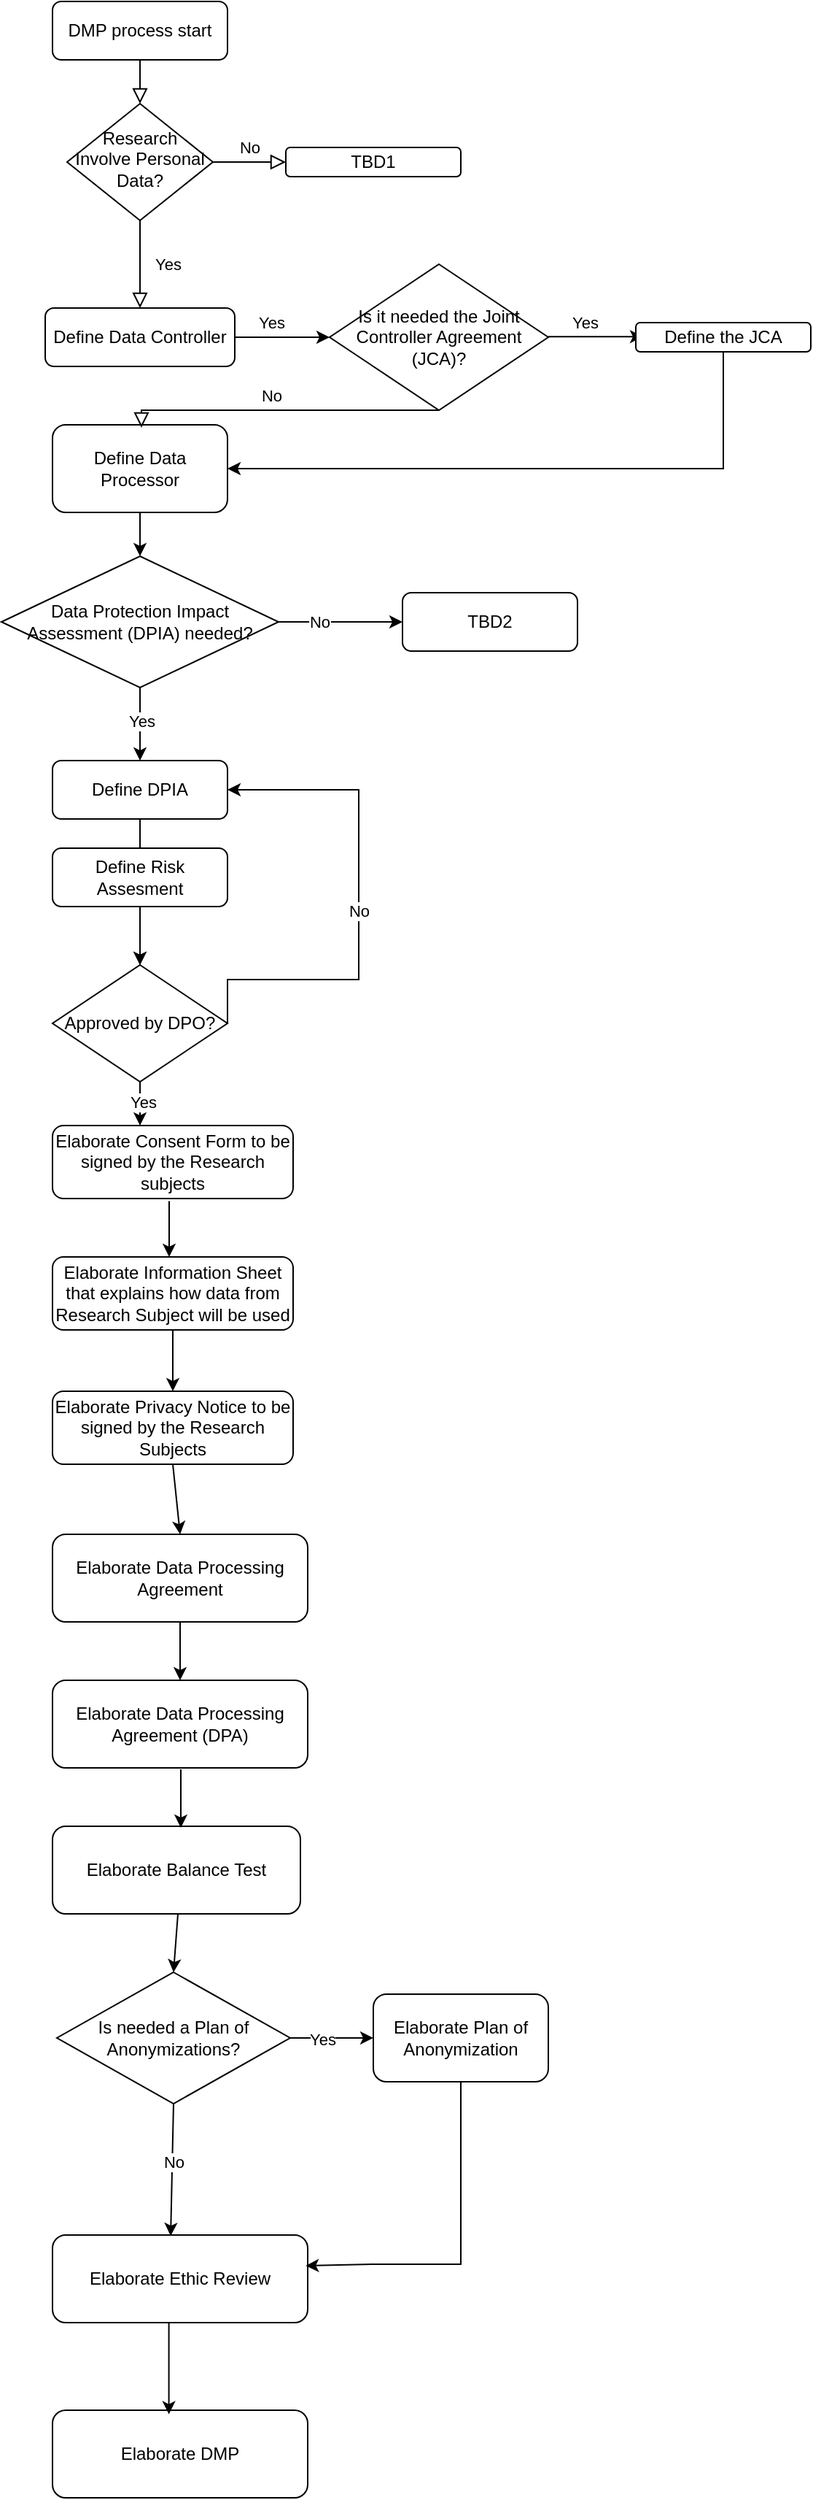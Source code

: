 <mxfile version="22.1.18" type="device" pages="2">
  <diagram id="C5RBs43oDa-KdzZeNtuy" name="Page-1">
    <mxGraphModel dx="1909" dy="1027" grid="1" gridSize="10" guides="1" tooltips="1" connect="1" arrows="1" fold="1" page="1" pageScale="1" pageWidth="3300" pageHeight="4681" math="0" shadow="0">
      <root>
        <mxCell id="WIyWlLk6GJQsqaUBKTNV-0" />
        <mxCell id="WIyWlLk6GJQsqaUBKTNV-1" parent="WIyWlLk6GJQsqaUBKTNV-0" />
        <mxCell id="WIyWlLk6GJQsqaUBKTNV-3" value="DMP process start" style="rounded=1;whiteSpace=wrap;html=1;fontSize=12;glass=0;strokeWidth=1;shadow=0;" parent="WIyWlLk6GJQsqaUBKTNV-1" vertex="1">
          <mxGeometry x="160" y="30" width="120" height="40" as="geometry" />
        </mxCell>
        <mxCell id="WIyWlLk6GJQsqaUBKTNV-4" value="Yes" style="rounded=0;html=1;jettySize=auto;orthogonalLoop=1;fontSize=11;endArrow=block;endFill=0;endSize=8;strokeWidth=1;shadow=0;labelBackgroundColor=none;edgeStyle=orthogonalEdgeStyle;" parent="WIyWlLk6GJQsqaUBKTNV-1" source="WIyWlLk6GJQsqaUBKTNV-6" target="aIEr-5rJ9KMMIOKjVZ7d-1" edge="1">
          <mxGeometry x="0.013" y="19" relative="1" as="geometry">
            <mxPoint y="-1" as="offset" />
            <mxPoint x="220" y="220" as="targetPoint" />
          </mxGeometry>
        </mxCell>
        <mxCell id="WIyWlLk6GJQsqaUBKTNV-5" value="No" style="edgeStyle=orthogonalEdgeStyle;rounded=0;html=1;jettySize=auto;orthogonalLoop=1;fontSize=11;endArrow=block;endFill=0;endSize=8;strokeWidth=1;shadow=0;labelBackgroundColor=none;" parent="WIyWlLk6GJQsqaUBKTNV-1" source="WIyWlLk6GJQsqaUBKTNV-6" target="WIyWlLk6GJQsqaUBKTNV-7" edge="1">
          <mxGeometry y="10" relative="1" as="geometry">
            <mxPoint as="offset" />
          </mxGeometry>
        </mxCell>
        <mxCell id="WIyWlLk6GJQsqaUBKTNV-6" value="Research Involve Personal Data?" style="rhombus;whiteSpace=wrap;html=1;shadow=0;fontFamily=Helvetica;fontSize=12;align=center;strokeWidth=1;spacing=6;spacingTop=-4;" parent="WIyWlLk6GJQsqaUBKTNV-1" vertex="1">
          <mxGeometry x="170" y="100" width="100" height="80" as="geometry" />
        </mxCell>
        <mxCell id="WIyWlLk6GJQsqaUBKTNV-7" value="TBD1" style="rounded=1;whiteSpace=wrap;html=1;fontSize=12;glass=0;strokeWidth=1;shadow=0;" parent="WIyWlLk6GJQsqaUBKTNV-1" vertex="1">
          <mxGeometry x="320" y="130" width="120" height="20" as="geometry" />
        </mxCell>
        <mxCell id="WIyWlLk6GJQsqaUBKTNV-11" value="Define DPIA" style="rounded=1;whiteSpace=wrap;html=1;fontSize=12;glass=0;strokeWidth=1;shadow=0;" parent="WIyWlLk6GJQsqaUBKTNV-1" vertex="1">
          <mxGeometry x="160" y="550" width="120" height="40" as="geometry" />
        </mxCell>
        <mxCell id="aIEr-5rJ9KMMIOKjVZ7d-2" value="" style="rounded=0;html=1;jettySize=auto;orthogonalLoop=1;fontSize=11;endArrow=block;endFill=0;endSize=8;strokeWidth=1;shadow=0;labelBackgroundColor=none;edgeStyle=orthogonalEdgeStyle;" parent="WIyWlLk6GJQsqaUBKTNV-1" source="WIyWlLk6GJQsqaUBKTNV-3" target="WIyWlLk6GJQsqaUBKTNV-6" edge="1">
          <mxGeometry relative="1" as="geometry">
            <mxPoint x="220" y="70" as="sourcePoint" />
            <mxPoint x="220" y="100" as="targetPoint" />
          </mxGeometry>
        </mxCell>
        <mxCell id="aIEr-5rJ9KMMIOKjVZ7d-1" value="Define Data Controller" style="rounded=1;whiteSpace=wrap;html=1;fontSize=12;glass=0;strokeWidth=1;shadow=0;" parent="WIyWlLk6GJQsqaUBKTNV-1" vertex="1">
          <mxGeometry x="155" y="240" width="130" height="40" as="geometry" />
        </mxCell>
        <mxCell id="aIEr-5rJ9KMMIOKjVZ7d-3" value="Define Data Processor" style="rounded=1;whiteSpace=wrap;html=1;fontSize=12;glass=0;strokeWidth=1;shadow=0;" parent="WIyWlLk6GJQsqaUBKTNV-1" vertex="1">
          <mxGeometry x="160" y="320" width="120" height="60" as="geometry" />
        </mxCell>
        <mxCell id="aIEr-5rJ9KMMIOKjVZ7d-4" value="No" style="rounded=0;html=1;jettySize=auto;orthogonalLoop=1;fontSize=11;endArrow=block;endFill=0;endSize=8;strokeWidth=1;shadow=0;labelBackgroundColor=none;edgeStyle=orthogonalEdgeStyle;exitX=0.5;exitY=1;exitDx=0;exitDy=0;" parent="WIyWlLk6GJQsqaUBKTNV-1" source="aIEr-5rJ9KMMIOKjVZ7d-6" edge="1">
          <mxGeometry x="0.065" y="-10" relative="1" as="geometry">
            <mxPoint as="offset" />
            <mxPoint x="225" y="300" as="sourcePoint" />
            <mxPoint x="221" y="322" as="targetPoint" />
            <Array as="points">
              <mxPoint x="221" y="310" />
            </Array>
          </mxGeometry>
        </mxCell>
        <mxCell id="aIEr-5rJ9KMMIOKjVZ7d-6" value="Is it needed the Joint Controller Agreement (JCA)?" style="rhombus;whiteSpace=wrap;html=1;" parent="WIyWlLk6GJQsqaUBKTNV-1" vertex="1">
          <mxGeometry x="350" y="210" width="150" height="100" as="geometry" />
        </mxCell>
        <mxCell id="aIEr-5rJ9KMMIOKjVZ7d-7" value="" style="endArrow=classic;html=1;rounded=0;exitX=1;exitY=0.5;exitDx=0;exitDy=0;" parent="WIyWlLk6GJQsqaUBKTNV-1" source="aIEr-5rJ9KMMIOKjVZ7d-1" target="aIEr-5rJ9KMMIOKjVZ7d-6" edge="1">
          <mxGeometry width="50" height="50" relative="1" as="geometry">
            <mxPoint x="370" y="270" as="sourcePoint" />
            <mxPoint x="420" y="220" as="targetPoint" />
          </mxGeometry>
        </mxCell>
        <mxCell id="aIEr-5rJ9KMMIOKjVZ7d-8" value="Yes" style="edgeLabel;html=1;align=center;verticalAlign=middle;resizable=0;points=[];" parent="aIEr-5rJ9KMMIOKjVZ7d-7" vertex="1" connectable="0">
          <mxGeometry x="-0.243" relative="1" as="geometry">
            <mxPoint y="-10" as="offset" />
          </mxGeometry>
        </mxCell>
        <mxCell id="aIEr-5rJ9KMMIOKjVZ7d-9" value="" style="endArrow=classic;html=1;rounded=0;exitX=1;exitY=0.5;exitDx=0;exitDy=0;" parent="WIyWlLk6GJQsqaUBKTNV-1" edge="1">
          <mxGeometry width="50" height="50" relative="1" as="geometry">
            <mxPoint x="500" y="259.6" as="sourcePoint" />
            <mxPoint x="565" y="259.6" as="targetPoint" />
          </mxGeometry>
        </mxCell>
        <mxCell id="aIEr-5rJ9KMMIOKjVZ7d-10" value="Yes" style="edgeLabel;html=1;align=center;verticalAlign=middle;resizable=0;points=[];" parent="aIEr-5rJ9KMMIOKjVZ7d-9" vertex="1" connectable="0">
          <mxGeometry x="-0.243" relative="1" as="geometry">
            <mxPoint y="-10" as="offset" />
          </mxGeometry>
        </mxCell>
        <mxCell id="aIEr-5rJ9KMMIOKjVZ7d-11" value="Define the JCA" style="rounded=1;whiteSpace=wrap;html=1;fontSize=12;glass=0;strokeWidth=1;shadow=0;" parent="WIyWlLk6GJQsqaUBKTNV-1" vertex="1">
          <mxGeometry x="560" y="250" width="120" height="20" as="geometry" />
        </mxCell>
        <mxCell id="aIEr-5rJ9KMMIOKjVZ7d-12" value="" style="endArrow=classic;html=1;rounded=0;entryX=1;entryY=0.5;entryDx=0;entryDy=0;exitX=0.5;exitY=1;exitDx=0;exitDy=0;" parent="WIyWlLk6GJQsqaUBKTNV-1" source="aIEr-5rJ9KMMIOKjVZ7d-11" target="aIEr-5rJ9KMMIOKjVZ7d-3" edge="1">
          <mxGeometry width="50" height="50" relative="1" as="geometry">
            <mxPoint x="370" y="270" as="sourcePoint" />
            <mxPoint x="420" y="220" as="targetPoint" />
            <Array as="points">
              <mxPoint x="620" y="350" />
            </Array>
          </mxGeometry>
        </mxCell>
        <mxCell id="aIEr-5rJ9KMMIOKjVZ7d-13" value="" style="endArrow=classic;html=1;rounded=0;exitX=0.5;exitY=1;exitDx=0;exitDy=0;" parent="WIyWlLk6GJQsqaUBKTNV-1" source="aIEr-5rJ9KMMIOKjVZ7d-3" edge="1">
          <mxGeometry width="50" height="50" relative="1" as="geometry">
            <mxPoint x="370" y="350" as="sourcePoint" />
            <mxPoint x="220" y="410" as="targetPoint" />
          </mxGeometry>
        </mxCell>
        <mxCell id="aIEr-5rJ9KMMIOKjVZ7d-18" value="Data Protection Impact Assessment (DPIA) needed?" style="rhombus;whiteSpace=wrap;html=1;" parent="WIyWlLk6GJQsqaUBKTNV-1" vertex="1">
          <mxGeometry x="125" y="410" width="190" height="90" as="geometry" />
        </mxCell>
        <mxCell id="aIEr-5rJ9KMMIOKjVZ7d-20" value="" style="endArrow=classic;html=1;rounded=0;exitX=1;exitY=0.5;exitDx=0;exitDy=0;" parent="WIyWlLk6GJQsqaUBKTNV-1" source="WIyWlLk6GJQsqaUBKTNV-12" edge="1">
          <mxGeometry width="50" height="50" relative="1" as="geometry">
            <mxPoint x="440" y="452" as="sourcePoint" />
            <mxPoint x="490" y="452" as="targetPoint" />
          </mxGeometry>
        </mxCell>
        <mxCell id="aIEr-5rJ9KMMIOKjVZ7d-22" value="" style="endArrow=classic;html=1;rounded=0;exitX=0.5;exitY=1;exitDx=0;exitDy=0;entryX=0.5;entryY=0;entryDx=0;entryDy=0;" parent="WIyWlLk6GJQsqaUBKTNV-1" source="aIEr-5rJ9KMMIOKjVZ7d-18" target="WIyWlLk6GJQsqaUBKTNV-11" edge="1">
          <mxGeometry width="50" height="50" relative="1" as="geometry">
            <mxPoint x="235" y="560" as="sourcePoint" />
            <mxPoint x="225" y="580" as="targetPoint" />
          </mxGeometry>
        </mxCell>
        <mxCell id="aIEr-5rJ9KMMIOKjVZ7d-23" value="Yes" style="edgeLabel;html=1;align=center;verticalAlign=middle;resizable=0;points=[];" parent="aIEr-5rJ9KMMIOKjVZ7d-22" vertex="1" connectable="0">
          <mxGeometry x="-0.088" y="1" relative="1" as="geometry">
            <mxPoint as="offset" />
          </mxGeometry>
        </mxCell>
        <mxCell id="aIEr-5rJ9KMMIOKjVZ7d-26" value="" style="endArrow=classic;html=1;rounded=0;exitX=1;exitY=0.5;exitDx=0;exitDy=0;" parent="WIyWlLk6GJQsqaUBKTNV-1" source="aIEr-5rJ9KMMIOKjVZ7d-18" target="WIyWlLk6GJQsqaUBKTNV-12" edge="1">
          <mxGeometry width="50" height="50" relative="1" as="geometry">
            <mxPoint x="315" y="455" as="sourcePoint" />
            <mxPoint x="490" y="452" as="targetPoint" />
          </mxGeometry>
        </mxCell>
        <mxCell id="aIEr-5rJ9KMMIOKjVZ7d-27" value="No" style="edgeLabel;html=1;align=center;verticalAlign=middle;resizable=0;points=[];" parent="aIEr-5rJ9KMMIOKjVZ7d-26" vertex="1" connectable="0">
          <mxGeometry x="-0.35" relative="1" as="geometry">
            <mxPoint as="offset" />
          </mxGeometry>
        </mxCell>
        <mxCell id="WIyWlLk6GJQsqaUBKTNV-12" value="TBD2" style="rounded=1;whiteSpace=wrap;html=1;fontSize=12;glass=0;strokeWidth=1;shadow=0;" parent="WIyWlLk6GJQsqaUBKTNV-1" vertex="1">
          <mxGeometry x="400" y="435" width="120" height="40" as="geometry" />
        </mxCell>
        <mxCell id="aIEr-5rJ9KMMIOKjVZ7d-32" value="" style="edgeStyle=orthogonalEdgeStyle;rounded=0;orthogonalLoop=1;jettySize=auto;html=1;entryX=0.5;entryY=0;entryDx=0;entryDy=0;" parent="WIyWlLk6GJQsqaUBKTNV-1" target="aIEr-5rJ9KMMIOKjVZ7d-34" edge="1">
          <mxGeometry relative="1" as="geometry">
            <mxPoint x="220" y="630" as="sourcePoint" />
            <Array as="points">
              <mxPoint x="220" y="590" />
              <mxPoint x="220" y="590" />
            </Array>
          </mxGeometry>
        </mxCell>
        <mxCell id="aIEr-5rJ9KMMIOKjVZ7d-36" style="edgeStyle=orthogonalEdgeStyle;rounded=0;orthogonalLoop=1;jettySize=auto;html=1;entryX=1;entryY=0.5;entryDx=0;entryDy=0;exitX=1;exitY=0.5;exitDx=0;exitDy=0;" parent="WIyWlLk6GJQsqaUBKTNV-1" source="aIEr-5rJ9KMMIOKjVZ7d-34" target="WIyWlLk6GJQsqaUBKTNV-11" edge="1">
          <mxGeometry relative="1" as="geometry">
            <Array as="points">
              <mxPoint x="370" y="700" />
              <mxPoint x="370" y="570" />
            </Array>
          </mxGeometry>
        </mxCell>
        <mxCell id="aIEr-5rJ9KMMIOKjVZ7d-37" value="No" style="edgeLabel;html=1;align=center;verticalAlign=middle;resizable=0;points=[];" parent="aIEr-5rJ9KMMIOKjVZ7d-36" vertex="1" connectable="0">
          <mxGeometry x="-0.088" relative="1" as="geometry">
            <mxPoint y="-12" as="offset" />
          </mxGeometry>
        </mxCell>
        <mxCell id="aIEr-5rJ9KMMIOKjVZ7d-34" value="Approved by DPO?" style="rhombus;whiteSpace=wrap;html=1;" parent="WIyWlLk6GJQsqaUBKTNV-1" vertex="1">
          <mxGeometry x="160" y="690" width="120" height="80" as="geometry" />
        </mxCell>
        <mxCell id="aIEr-5rJ9KMMIOKjVZ7d-38" value="" style="endArrow=classic;html=1;rounded=0;exitX=0.5;exitY=1;exitDx=0;exitDy=0;" parent="WIyWlLk6GJQsqaUBKTNV-1" source="aIEr-5rJ9KMMIOKjVZ7d-34" edge="1">
          <mxGeometry width="50" height="50" relative="1" as="geometry">
            <mxPoint x="320" y="820" as="sourcePoint" />
            <mxPoint x="220" y="800" as="targetPoint" />
          </mxGeometry>
        </mxCell>
        <mxCell id="aIEr-5rJ9KMMIOKjVZ7d-40" value="Yes" style="edgeLabel;html=1;align=center;verticalAlign=middle;resizable=0;points=[];" parent="aIEr-5rJ9KMMIOKjVZ7d-38" vertex="1" connectable="0">
          <mxGeometry x="0.002" y="2" relative="1" as="geometry">
            <mxPoint y="-1" as="offset" />
          </mxGeometry>
        </mxCell>
        <mxCell id="aIEr-5rJ9KMMIOKjVZ7d-39" value="Elaborate Consent Form to be signed by the Research subjects" style="rounded=1;whiteSpace=wrap;html=1;" parent="WIyWlLk6GJQsqaUBKTNV-1" vertex="1">
          <mxGeometry x="160" y="800" width="165" height="50" as="geometry" />
        </mxCell>
        <mxCell id="aIEr-5rJ9KMMIOKjVZ7d-41" value="Elaborate Information Sheet that explains how data from Research Subject will be used" style="rounded=1;whiteSpace=wrap;html=1;" parent="WIyWlLk6GJQsqaUBKTNV-1" vertex="1">
          <mxGeometry x="160" y="890" width="165" height="50" as="geometry" />
        </mxCell>
        <mxCell id="aIEr-5rJ9KMMIOKjVZ7d-42" value="Elaborate Privacy Notice to be signed by the Research Subjects" style="rounded=1;whiteSpace=wrap;html=1;" parent="WIyWlLk6GJQsqaUBKTNV-1" vertex="1">
          <mxGeometry x="160" y="982" width="165" height="50" as="geometry" />
        </mxCell>
        <mxCell id="aIEr-5rJ9KMMIOKjVZ7d-43" value="" style="endArrow=classic;html=1;rounded=0;exitX=0.394;exitY=1.034;exitDx=0;exitDy=0;exitPerimeter=0;" parent="WIyWlLk6GJQsqaUBKTNV-1" edge="1">
          <mxGeometry width="50" height="50" relative="1" as="geometry">
            <mxPoint x="240.01" y="851.7" as="sourcePoint" />
            <mxPoint x="240" y="890" as="targetPoint" />
          </mxGeometry>
        </mxCell>
        <mxCell id="aIEr-5rJ9KMMIOKjVZ7d-45" value="" style="endArrow=classic;html=1;rounded=0;exitX=0.5;exitY=1;exitDx=0;exitDy=0;" parent="WIyWlLk6GJQsqaUBKTNV-1" source="aIEr-5rJ9KMMIOKjVZ7d-41" target="aIEr-5rJ9KMMIOKjVZ7d-42" edge="1">
          <mxGeometry width="50" height="50" relative="1" as="geometry">
            <mxPoint x="340" y="900" as="sourcePoint" />
            <mxPoint x="390" y="850" as="targetPoint" />
          </mxGeometry>
        </mxCell>
        <mxCell id="aIEr-5rJ9KMMIOKjVZ7d-46" value="Elaborate Data Processing Agreement" style="rounded=1;whiteSpace=wrap;html=1;" parent="WIyWlLk6GJQsqaUBKTNV-1" vertex="1">
          <mxGeometry x="160" y="1080" width="175" height="60" as="geometry" />
        </mxCell>
        <mxCell id="aIEr-5rJ9KMMIOKjVZ7d-47" value="" style="endArrow=classic;html=1;rounded=0;exitX=0.5;exitY=1;exitDx=0;exitDy=0;entryX=0.5;entryY=0;entryDx=0;entryDy=0;" parent="WIyWlLk6GJQsqaUBKTNV-1" source="aIEr-5rJ9KMMIOKjVZ7d-42" target="aIEr-5rJ9KMMIOKjVZ7d-46" edge="1">
          <mxGeometry width="50" height="50" relative="1" as="geometry">
            <mxPoint x="340" y="1050" as="sourcePoint" />
            <mxPoint x="390" y="1000" as="targetPoint" />
          </mxGeometry>
        </mxCell>
        <mxCell id="aIEr-5rJ9KMMIOKjVZ7d-48" value="Elaborate Data Processing Agreement (DPA)" style="rounded=1;whiteSpace=wrap;html=1;" parent="WIyWlLk6GJQsqaUBKTNV-1" vertex="1">
          <mxGeometry x="160" y="1180" width="175" height="60" as="geometry" />
        </mxCell>
        <mxCell id="aIEr-5rJ9KMMIOKjVZ7d-49" value="Elaborate Balance Test" style="rounded=1;whiteSpace=wrap;html=1;" parent="WIyWlLk6GJQsqaUBKTNV-1" vertex="1">
          <mxGeometry x="160" y="1280" width="170" height="60" as="geometry" />
        </mxCell>
        <mxCell id="aIEr-5rJ9KMMIOKjVZ7d-50" value="" style="endArrow=classic;html=1;rounded=0;exitX=0.5;exitY=1;exitDx=0;exitDy=0;entryX=0.5;entryY=0;entryDx=0;entryDy=0;" parent="WIyWlLk6GJQsqaUBKTNV-1" source="aIEr-5rJ9KMMIOKjVZ7d-46" target="aIEr-5rJ9KMMIOKjVZ7d-48" edge="1">
          <mxGeometry width="50" height="50" relative="1" as="geometry">
            <mxPoint x="253" y="1042" as="sourcePoint" />
            <mxPoint x="258" y="1090" as="targetPoint" />
          </mxGeometry>
        </mxCell>
        <mxCell id="aIEr-5rJ9KMMIOKjVZ7d-51" value="" style="endArrow=classic;html=1;rounded=0;exitX=0.5;exitY=1;exitDx=0;exitDy=0;entryX=0.5;entryY=0;entryDx=0;entryDy=0;" parent="WIyWlLk6GJQsqaUBKTNV-1" edge="1">
          <mxGeometry width="50" height="50" relative="1" as="geometry">
            <mxPoint x="248" y="1241" as="sourcePoint" />
            <mxPoint x="248" y="1281" as="targetPoint" />
          </mxGeometry>
        </mxCell>
        <mxCell id="aIEr-5rJ9KMMIOKjVZ7d-52" value="Elaborate Ethic Review" style="rounded=1;whiteSpace=wrap;html=1;" parent="WIyWlLk6GJQsqaUBKTNV-1" vertex="1">
          <mxGeometry x="160" y="1560" width="175" height="60" as="geometry" />
        </mxCell>
        <mxCell id="aIEr-5rJ9KMMIOKjVZ7d-53" value="" style="endArrow=classic;html=1;rounded=0;exitX=0.5;exitY=1;exitDx=0;exitDy=0;entryX=0.5;entryY=0;entryDx=0;entryDy=0;" parent="WIyWlLk6GJQsqaUBKTNV-1" target="aIEr-5rJ9KMMIOKjVZ7d-54" edge="1">
          <mxGeometry width="50" height="50" relative="1" as="geometry">
            <mxPoint x="246" y="1340" as="sourcePoint" />
            <mxPoint x="246" y="1380" as="targetPoint" />
          </mxGeometry>
        </mxCell>
        <mxCell id="aIEr-5rJ9KMMIOKjVZ7d-54" value="Is needed a Plan of Anonymizations?" style="rhombus;whiteSpace=wrap;html=1;" parent="WIyWlLk6GJQsqaUBKTNV-1" vertex="1">
          <mxGeometry x="163" y="1380" width="160" height="90" as="geometry" />
        </mxCell>
        <mxCell id="aIEr-5rJ9KMMIOKjVZ7d-55" value="" style="endArrow=classic;html=1;rounded=0;exitX=0.5;exitY=1;exitDx=0;exitDy=0;entryX=0.463;entryY=0.01;entryDx=0;entryDy=0;entryPerimeter=0;" parent="WIyWlLk6GJQsqaUBKTNV-1" source="aIEr-5rJ9KMMIOKjVZ7d-54" target="aIEr-5rJ9KMMIOKjVZ7d-52" edge="1">
          <mxGeometry width="50" height="50" relative="1" as="geometry">
            <mxPoint x="370" y="1430" as="sourcePoint" />
            <mxPoint x="420" y="1380" as="targetPoint" />
          </mxGeometry>
        </mxCell>
        <mxCell id="aIEr-5rJ9KMMIOKjVZ7d-56" value="No" style="edgeLabel;html=1;align=center;verticalAlign=middle;resizable=0;points=[];" parent="aIEr-5rJ9KMMIOKjVZ7d-55" vertex="1" connectable="0">
          <mxGeometry x="0.526" y="-1" relative="1" as="geometry">
            <mxPoint x="2" y="-29" as="offset" />
          </mxGeometry>
        </mxCell>
        <mxCell id="aIEr-5rJ9KMMIOKjVZ7d-57" value="Elaborate Plan of Anonymization" style="rounded=1;whiteSpace=wrap;html=1;" parent="WIyWlLk6GJQsqaUBKTNV-1" vertex="1">
          <mxGeometry x="380" y="1395" width="120" height="60" as="geometry" />
        </mxCell>
        <mxCell id="aIEr-5rJ9KMMIOKjVZ7d-58" value="" style="endArrow=classic;html=1;rounded=0;exitX=1;exitY=0.5;exitDx=0;exitDy=0;entryX=0;entryY=0.5;entryDx=0;entryDy=0;" parent="WIyWlLk6GJQsqaUBKTNV-1" source="aIEr-5rJ9KMMIOKjVZ7d-54" target="aIEr-5rJ9KMMIOKjVZ7d-57" edge="1">
          <mxGeometry width="50" height="50" relative="1" as="geometry">
            <mxPoint x="370" y="1430" as="sourcePoint" />
            <mxPoint x="420" y="1380" as="targetPoint" />
          </mxGeometry>
        </mxCell>
        <mxCell id="aIEr-5rJ9KMMIOKjVZ7d-59" value="Yes" style="edgeLabel;html=1;align=center;verticalAlign=middle;resizable=0;points=[];" parent="aIEr-5rJ9KMMIOKjVZ7d-58" vertex="1" connectable="0">
          <mxGeometry x="-0.224" y="-1" relative="1" as="geometry">
            <mxPoint as="offset" />
          </mxGeometry>
        </mxCell>
        <mxCell id="aIEr-5rJ9KMMIOKjVZ7d-60" value="" style="endArrow=classic;html=1;rounded=0;exitX=0.5;exitY=1;exitDx=0;exitDy=0;entryX=0.992;entryY=0.351;entryDx=0;entryDy=0;entryPerimeter=0;" parent="WIyWlLk6GJQsqaUBKTNV-1" source="aIEr-5rJ9KMMIOKjVZ7d-57" target="aIEr-5rJ9KMMIOKjVZ7d-52" edge="1">
          <mxGeometry width="50" height="50" relative="1" as="geometry">
            <mxPoint x="370" y="1430" as="sourcePoint" />
            <mxPoint x="340" y="1602.207" as="targetPoint" />
            <Array as="points">
              <mxPoint x="440" y="1580" />
              <mxPoint x="380" y="1580" />
            </Array>
          </mxGeometry>
        </mxCell>
        <mxCell id="aIEr-5rJ9KMMIOKjVZ7d-61" value="Elaborate DMP" style="rounded=1;whiteSpace=wrap;html=1;" parent="WIyWlLk6GJQsqaUBKTNV-1" vertex="1">
          <mxGeometry x="160" y="1680" width="175" height="60" as="geometry" />
        </mxCell>
        <mxCell id="aIEr-5rJ9KMMIOKjVZ7d-62" value="" style="endArrow=classic;html=1;rounded=0;exitX=0.456;exitY=0.995;exitDx=0;exitDy=0;exitPerimeter=0;entryX=0.456;entryY=0.046;entryDx=0;entryDy=0;entryPerimeter=0;" parent="WIyWlLk6GJQsqaUBKTNV-1" source="aIEr-5rJ9KMMIOKjVZ7d-52" target="aIEr-5rJ9KMMIOKjVZ7d-61" edge="1">
          <mxGeometry width="50" height="50" relative="1" as="geometry">
            <mxPoint x="420" y="1580" as="sourcePoint" />
            <mxPoint x="470" y="1530" as="targetPoint" />
          </mxGeometry>
        </mxCell>
        <mxCell id="aIEr-5rJ9KMMIOKjVZ7d-64" value="" style="edgeStyle=orthogonalEdgeStyle;rounded=0;orthogonalLoop=1;jettySize=auto;html=1;" parent="WIyWlLk6GJQsqaUBKTNV-1" source="aIEr-5rJ9KMMIOKjVZ7d-63" target="aIEr-5rJ9KMMIOKjVZ7d-34" edge="1">
          <mxGeometry relative="1" as="geometry" />
        </mxCell>
        <mxCell id="aIEr-5rJ9KMMIOKjVZ7d-63" value="Define Risk Assesment" style="rounded=1;whiteSpace=wrap;html=1;fontSize=12;glass=0;strokeWidth=1;shadow=0;" parent="WIyWlLk6GJQsqaUBKTNV-1" vertex="1">
          <mxGeometry x="160" y="610" width="120" height="40" as="geometry" />
        </mxCell>
      </root>
    </mxGraphModel>
  </diagram>
  <diagram name="Copy of Page-1" id="uS6PSshv4fCtn3CoLA3L">
    <mxGraphModel dx="2333" dy="1256" grid="1" gridSize="10" guides="1" tooltips="1" connect="1" arrows="1" fold="1" page="1" pageScale="1" pageWidth="3300" pageHeight="4681" math="0" shadow="0">
      <root>
        <mxCell id="1luHYpCdad__teuP4Y9U-0" />
        <mxCell id="1luHYpCdad__teuP4Y9U-1" parent="1luHYpCdad__teuP4Y9U-0" />
        <mxCell id="1luHYpCdad__teuP4Y9U-2" value="DMP process start" style="rounded=1;whiteSpace=wrap;html=1;fontSize=12;glass=0;strokeWidth=1;shadow=0;" vertex="1" parent="1luHYpCdad__teuP4Y9U-1">
          <mxGeometry x="160" y="30" width="120" height="40" as="geometry" />
        </mxCell>
        <mxCell id="1luHYpCdad__teuP4Y9U-3" value="Yes" style="rounded=0;html=1;jettySize=auto;orthogonalLoop=1;fontSize=11;endArrow=block;endFill=0;endSize=8;strokeWidth=1;shadow=0;labelBackgroundColor=none;edgeStyle=orthogonalEdgeStyle;" edge="1" parent="1luHYpCdad__teuP4Y9U-1" source="1luHYpCdad__teuP4Y9U-5" target="1luHYpCdad__teuP4Y9U-9">
          <mxGeometry x="0.013" y="19" relative="1" as="geometry">
            <mxPoint y="-1" as="offset" />
            <mxPoint x="220" y="220" as="targetPoint" />
          </mxGeometry>
        </mxCell>
        <mxCell id="1luHYpCdad__teuP4Y9U-4" value="No" style="edgeStyle=orthogonalEdgeStyle;rounded=0;html=1;jettySize=auto;orthogonalLoop=1;fontSize=11;endArrow=block;endFill=0;endSize=8;strokeWidth=1;shadow=0;labelBackgroundColor=none;" edge="1" parent="1luHYpCdad__teuP4Y9U-1" source="1luHYpCdad__teuP4Y9U-5" target="1luHYpCdad__teuP4Y9U-6">
          <mxGeometry y="10" relative="1" as="geometry">
            <mxPoint as="offset" />
          </mxGeometry>
        </mxCell>
        <mxCell id="1luHYpCdad__teuP4Y9U-5" value="Research Involve Personal Data?" style="rhombus;whiteSpace=wrap;html=1;shadow=0;fontFamily=Helvetica;fontSize=12;align=center;strokeWidth=1;spacing=6;spacingTop=-4;" vertex="1" parent="1luHYpCdad__teuP4Y9U-1">
          <mxGeometry x="170" y="100" width="100" height="80" as="geometry" />
        </mxCell>
        <mxCell id="1luHYpCdad__teuP4Y9U-6" value="TBD1" style="rounded=1;whiteSpace=wrap;html=1;fontSize=12;glass=0;strokeWidth=1;shadow=0;" vertex="1" parent="1luHYpCdad__teuP4Y9U-1">
          <mxGeometry x="320" y="130" width="120" height="20" as="geometry" />
        </mxCell>
        <mxCell id="1luHYpCdad__teuP4Y9U-8" value="" style="rounded=0;html=1;jettySize=auto;orthogonalLoop=1;fontSize=11;endArrow=block;endFill=0;endSize=8;strokeWidth=1;shadow=0;labelBackgroundColor=none;edgeStyle=orthogonalEdgeStyle;" edge="1" parent="1luHYpCdad__teuP4Y9U-1" source="1luHYpCdad__teuP4Y9U-2" target="1luHYpCdad__teuP4Y9U-5">
          <mxGeometry relative="1" as="geometry">
            <mxPoint x="220" y="70" as="sourcePoint" />
            <mxPoint x="220" y="100" as="targetPoint" />
          </mxGeometry>
        </mxCell>
        <mxCell id="1luHYpCdad__teuP4Y9U-9" value="Define Data Controller" style="rounded=1;whiteSpace=wrap;html=1;fontSize=12;glass=0;strokeWidth=1;shadow=0;" vertex="1" parent="1luHYpCdad__teuP4Y9U-1">
          <mxGeometry x="155" y="240" width="130" height="40" as="geometry" />
        </mxCell>
        <mxCell id="1luHYpCdad__teuP4Y9U-10" value="Define Data Processor" style="rounded=1;whiteSpace=wrap;html=1;fontSize=12;glass=0;strokeWidth=1;shadow=0;" vertex="1" parent="1luHYpCdad__teuP4Y9U-1">
          <mxGeometry x="160" y="320" width="120" height="60" as="geometry" />
        </mxCell>
        <mxCell id="1luHYpCdad__teuP4Y9U-11" value="No" style="rounded=0;html=1;jettySize=auto;orthogonalLoop=1;fontSize=11;endArrow=block;endFill=0;endSize=8;strokeWidth=1;shadow=0;labelBackgroundColor=none;edgeStyle=orthogonalEdgeStyle;exitX=0.5;exitY=1;exitDx=0;exitDy=0;" edge="1" parent="1luHYpCdad__teuP4Y9U-1" source="1luHYpCdad__teuP4Y9U-12">
          <mxGeometry x="0.065" y="-10" relative="1" as="geometry">
            <mxPoint as="offset" />
            <mxPoint x="225" y="300" as="sourcePoint" />
            <mxPoint x="221" y="322" as="targetPoint" />
            <Array as="points">
              <mxPoint x="221" y="310" />
            </Array>
          </mxGeometry>
        </mxCell>
        <mxCell id="1luHYpCdad__teuP4Y9U-12" value="Is it needed the Joint Controller Agreement (JCA)?" style="rhombus;whiteSpace=wrap;html=1;" vertex="1" parent="1luHYpCdad__teuP4Y9U-1">
          <mxGeometry x="350" y="210" width="150" height="100" as="geometry" />
        </mxCell>
        <mxCell id="1luHYpCdad__teuP4Y9U-13" value="" style="endArrow=classic;html=1;rounded=0;exitX=1;exitY=0.5;exitDx=0;exitDy=0;" edge="1" parent="1luHYpCdad__teuP4Y9U-1" source="1luHYpCdad__teuP4Y9U-9" target="1luHYpCdad__teuP4Y9U-12">
          <mxGeometry width="50" height="50" relative="1" as="geometry">
            <mxPoint x="370" y="270" as="sourcePoint" />
            <mxPoint x="420" y="220" as="targetPoint" />
          </mxGeometry>
        </mxCell>
        <mxCell id="1luHYpCdad__teuP4Y9U-14" value="Yes" style="edgeLabel;html=1;align=center;verticalAlign=middle;resizable=0;points=[];" vertex="1" connectable="0" parent="1luHYpCdad__teuP4Y9U-13">
          <mxGeometry x="-0.243" relative="1" as="geometry">
            <mxPoint y="-10" as="offset" />
          </mxGeometry>
        </mxCell>
        <mxCell id="1luHYpCdad__teuP4Y9U-15" value="" style="endArrow=classic;html=1;rounded=0;exitX=1;exitY=0.5;exitDx=0;exitDy=0;" edge="1" parent="1luHYpCdad__teuP4Y9U-1">
          <mxGeometry width="50" height="50" relative="1" as="geometry">
            <mxPoint x="500" y="259.6" as="sourcePoint" />
            <mxPoint x="565" y="259.6" as="targetPoint" />
          </mxGeometry>
        </mxCell>
        <mxCell id="1luHYpCdad__teuP4Y9U-16" value="Yes" style="edgeLabel;html=1;align=center;verticalAlign=middle;resizable=0;points=[];" vertex="1" connectable="0" parent="1luHYpCdad__teuP4Y9U-15">
          <mxGeometry x="-0.243" relative="1" as="geometry">
            <mxPoint y="-10" as="offset" />
          </mxGeometry>
        </mxCell>
        <mxCell id="1luHYpCdad__teuP4Y9U-17" value="Define the JCA" style="rounded=1;whiteSpace=wrap;html=1;fontSize=12;glass=0;strokeWidth=1;shadow=0;" vertex="1" parent="1luHYpCdad__teuP4Y9U-1">
          <mxGeometry x="560" y="250" width="120" height="20" as="geometry" />
        </mxCell>
        <mxCell id="1luHYpCdad__teuP4Y9U-18" value="" style="endArrow=classic;html=1;rounded=0;entryX=1;entryY=0.5;entryDx=0;entryDy=0;exitX=0.5;exitY=1;exitDx=0;exitDy=0;" edge="1" parent="1luHYpCdad__teuP4Y9U-1" source="1luHYpCdad__teuP4Y9U-17" target="1luHYpCdad__teuP4Y9U-10">
          <mxGeometry width="50" height="50" relative="1" as="geometry">
            <mxPoint x="370" y="270" as="sourcePoint" />
            <mxPoint x="420" y="220" as="targetPoint" />
            <Array as="points">
              <mxPoint x="620" y="350" />
            </Array>
          </mxGeometry>
        </mxCell>
        <mxCell id="1luHYpCdad__teuP4Y9U-19" value="" style="endArrow=classic;html=1;rounded=0;exitX=0.5;exitY=1;exitDx=0;exitDy=0;" edge="1" parent="1luHYpCdad__teuP4Y9U-1" source="1luHYpCdad__teuP4Y9U-10">
          <mxGeometry width="50" height="50" relative="1" as="geometry">
            <mxPoint x="370" y="350" as="sourcePoint" />
            <mxPoint x="220" y="410" as="targetPoint" />
          </mxGeometry>
        </mxCell>
        <mxCell id="1luHYpCdad__teuP4Y9U-33" value="Elaborate Consent Form to be signed by the Research subjects" style="rounded=1;whiteSpace=wrap;html=1;" vertex="1" parent="1luHYpCdad__teuP4Y9U-1">
          <mxGeometry x="160" y="728" width="165" height="50" as="geometry" />
        </mxCell>
        <mxCell id="1luHYpCdad__teuP4Y9U-34" value="Elaborate Information Sheet that explains how data from Research Subject will be used" style="rounded=1;whiteSpace=wrap;html=1;" vertex="1" parent="1luHYpCdad__teuP4Y9U-1">
          <mxGeometry x="160" y="818" width="165" height="50" as="geometry" />
        </mxCell>
        <mxCell id="1luHYpCdad__teuP4Y9U-35" value="Elaborate Privacy Notice to be signed by the Research Subjects" style="rounded=1;whiteSpace=wrap;html=1;" vertex="1" parent="1luHYpCdad__teuP4Y9U-1">
          <mxGeometry x="160" y="910" width="165" height="50" as="geometry" />
        </mxCell>
        <mxCell id="1luHYpCdad__teuP4Y9U-37" value="" style="endArrow=classic;html=1;rounded=0;exitX=0.5;exitY=1;exitDx=0;exitDy=0;" edge="1" parent="1luHYpCdad__teuP4Y9U-1" source="1luHYpCdad__teuP4Y9U-34" target="1luHYpCdad__teuP4Y9U-35">
          <mxGeometry width="50" height="50" relative="1" as="geometry">
            <mxPoint x="340" y="828" as="sourcePoint" />
            <mxPoint x="390" y="778" as="targetPoint" />
          </mxGeometry>
        </mxCell>
        <mxCell id="1luHYpCdad__teuP4Y9U-39" value="" style="endArrow=classic;html=1;rounded=0;exitX=0.5;exitY=1;exitDx=0;exitDy=0;entryX=0.5;entryY=0;entryDx=0;entryDy=0;" edge="1" parent="1luHYpCdad__teuP4Y9U-1" source="1luHYpCdad__teuP4Y9U-35">
          <mxGeometry width="50" height="50" relative="1" as="geometry">
            <mxPoint x="340" y="978" as="sourcePoint" />
            <mxPoint x="243.0" y="1019" as="targetPoint" />
          </mxGeometry>
        </mxCell>
        <mxCell id="r9cDlAG_uFhU_uaox14O-37" value="" style="edgeStyle=orthogonalEdgeStyle;rounded=0;orthogonalLoop=1;jettySize=auto;html=1;" edge="1" parent="1luHYpCdad__teuP4Y9U-1" source="1luHYpCdad__teuP4Y9U-44" target="r9cDlAG_uFhU_uaox14O-29">
          <mxGeometry relative="1" as="geometry" />
        </mxCell>
        <mxCell id="1luHYpCdad__teuP4Y9U-44" value="Elaborate Ethic Review" style="rounded=1;whiteSpace=wrap;html=1;" vertex="1" parent="1luHYpCdad__teuP4Y9U-1">
          <mxGeometry x="160" y="1448" width="170" height="60" as="geometry" />
        </mxCell>
        <mxCell id="1luHYpCdad__teuP4Y9U-47" value="" style="endArrow=classic;html=1;rounded=0;exitX=0.5;exitY=1;exitDx=0;exitDy=0;entryX=0.463;entryY=0.01;entryDx=0;entryDy=0;entryPerimeter=0;" edge="1" parent="1luHYpCdad__teuP4Y9U-1" source="1luHYpCdad__teuP4Y9U-53" target="1luHYpCdad__teuP4Y9U-44">
          <mxGeometry width="50" height="50" relative="1" as="geometry">
            <mxPoint x="243.0" y="1428" as="sourcePoint" />
            <mxPoint x="420" y="1338" as="targetPoint" />
          </mxGeometry>
        </mxCell>
        <mxCell id="1luHYpCdad__teuP4Y9U-48" value="No" style="edgeLabel;html=1;align=center;verticalAlign=middle;resizable=0;points=[];" vertex="1" connectable="0" parent="1luHYpCdad__teuP4Y9U-47">
          <mxGeometry x="0.526" y="-1" relative="1" as="geometry">
            <mxPoint x="2" y="-29" as="offset" />
          </mxGeometry>
        </mxCell>
        <mxCell id="1luHYpCdad__teuP4Y9U-53" value="Elaborate DMP" style="rounded=1;whiteSpace=wrap;html=1;" vertex="1" parent="1luHYpCdad__teuP4Y9U-1">
          <mxGeometry x="160" y="1338" width="160" height="60" as="geometry" />
        </mxCell>
        <mxCell id="r9cDlAG_uFhU_uaox14O-0" value="Elaborate Data Processing Agreement" style="rounded=1;whiteSpace=wrap;html=1;" vertex="1" parent="1luHYpCdad__teuP4Y9U-1">
          <mxGeometry x="160" y="396" width="130" height="60" as="geometry" />
        </mxCell>
        <mxCell id="r9cDlAG_uFhU_uaox14O-2" value="Elaborate Balance Test" style="rounded=1;whiteSpace=wrap;html=1;" vertex="1" parent="1luHYpCdad__teuP4Y9U-1">
          <mxGeometry x="160" y="490" width="130" height="60" as="geometry" />
        </mxCell>
        <mxCell id="r9cDlAG_uFhU_uaox14O-3" value="" style="endArrow=classic;html=1;rounded=0;exitX=0.5;exitY=1;exitDx=0;exitDy=0;" edge="1" parent="1luHYpCdad__teuP4Y9U-1" source="r9cDlAG_uFhU_uaox14O-0" target="r9cDlAG_uFhU_uaox14O-2">
          <mxGeometry width="50" height="50" relative="1" as="geometry">
            <mxPoint x="253" y="358" as="sourcePoint" />
            <mxPoint x="225" y="496" as="targetPoint" />
          </mxGeometry>
        </mxCell>
        <mxCell id="r9cDlAG_uFhU_uaox14O-5" value="" style="endArrow=classic;html=1;rounded=0;exitX=0.5;exitY=1;exitDx=0;exitDy=0;" edge="1" parent="1luHYpCdad__teuP4Y9U-1" source="r9cDlAG_uFhU_uaox14O-2">
          <mxGeometry width="50" height="50" relative="1" as="geometry">
            <mxPoint x="320" y="590" as="sourcePoint" />
            <mxPoint x="225" y="590" as="targetPoint" />
          </mxGeometry>
        </mxCell>
        <mxCell id="r9cDlAG_uFhU_uaox14O-42" style="edgeStyle=orthogonalEdgeStyle;rounded=0;orthogonalLoop=1;jettySize=auto;html=1;" edge="1" parent="1luHYpCdad__teuP4Y9U-1" source="r9cDlAG_uFhU_uaox14O-6" target="1luHYpCdad__teuP4Y9U-33">
          <mxGeometry relative="1" as="geometry" />
        </mxCell>
        <mxCell id="r9cDlAG_uFhU_uaox14O-6" value="Is needed a Plan of Anonymizations?" style="rhombus;whiteSpace=wrap;html=1;" vertex="1" parent="1luHYpCdad__teuP4Y9U-1">
          <mxGeometry x="145" y="589" width="160" height="71" as="geometry" />
        </mxCell>
        <mxCell id="r9cDlAG_uFhU_uaox14O-7" value="Elaborate Plan of Anonymization" style="rounded=1;whiteSpace=wrap;html=1;" vertex="1" parent="1luHYpCdad__teuP4Y9U-1">
          <mxGeometry x="365" y="594.5" width="120" height="60" as="geometry" />
        </mxCell>
        <mxCell id="r9cDlAG_uFhU_uaox14O-8" value="" style="endArrow=classic;html=1;rounded=0;exitX=1;exitY=0.5;exitDx=0;exitDy=0;entryX=0;entryY=0.5;entryDx=0;entryDy=0;" edge="1" parent="1luHYpCdad__teuP4Y9U-1" source="r9cDlAG_uFhU_uaox14O-6" target="r9cDlAG_uFhU_uaox14O-7">
          <mxGeometry width="50" height="50" relative="1" as="geometry">
            <mxPoint x="352" y="639" as="sourcePoint" />
            <mxPoint x="402" y="589" as="targetPoint" />
          </mxGeometry>
        </mxCell>
        <mxCell id="r9cDlAG_uFhU_uaox14O-9" value="Yes" style="edgeLabel;html=1;align=center;verticalAlign=middle;resizable=0;points=[];" vertex="1" connectable="0" parent="r9cDlAG_uFhU_uaox14O-8">
          <mxGeometry x="-0.224" y="-1" relative="1" as="geometry">
            <mxPoint as="offset" />
          </mxGeometry>
        </mxCell>
        <mxCell id="r9cDlAG_uFhU_uaox14O-12" value="" style="endArrow=classic;html=1;rounded=0;exitX=0.5;exitY=1;exitDx=0;exitDy=0;" edge="1" parent="1luHYpCdad__teuP4Y9U-1" source="r9cDlAG_uFhU_uaox14O-7">
          <mxGeometry width="50" height="50" relative="1" as="geometry">
            <mxPoint x="320" y="750" as="sourcePoint" />
            <mxPoint x="220" y="690" as="targetPoint" />
            <Array as="points">
              <mxPoint x="425" y="690" />
            </Array>
          </mxGeometry>
        </mxCell>
        <mxCell id="r9cDlAG_uFhU_uaox14O-13" value="Define Risk Assessments:&amp;nbsp; &amp;nbsp;DPIA" style="rounded=1;whiteSpace=wrap;html=1;fontSize=12;glass=0;strokeWidth=1;shadow=0;" vertex="1" parent="1luHYpCdad__teuP4Y9U-1">
          <mxGeometry x="160" y="1148" width="170" height="40" as="geometry" />
        </mxCell>
        <mxCell id="r9cDlAG_uFhU_uaox14O-14" value="Data Protection Impact Assessment (DPIA) needed?" style="rhombus;whiteSpace=wrap;html=1;" vertex="1" parent="1luHYpCdad__teuP4Y9U-1">
          <mxGeometry x="137" y="1019" width="210" height="90" as="geometry" />
        </mxCell>
        <mxCell id="r9cDlAG_uFhU_uaox14O-15" value="" style="endArrow=classic;html=1;rounded=0;exitX=1;exitY=0.5;exitDx=0;exitDy=0;" edge="1" parent="1luHYpCdad__teuP4Y9U-1" source="r9cDlAG_uFhU_uaox14O-20">
          <mxGeometry width="50" height="50" relative="1" as="geometry">
            <mxPoint x="457" y="1050" as="sourcePoint" />
            <mxPoint x="507" y="1050" as="targetPoint" />
          </mxGeometry>
        </mxCell>
        <mxCell id="r9cDlAG_uFhU_uaox14O-16" value="" style="endArrow=classic;html=1;rounded=0;exitX=0.5;exitY=1;exitDx=0;exitDy=0;entryX=0.5;entryY=0;entryDx=0;entryDy=0;" edge="1" parent="1luHYpCdad__teuP4Y9U-1" source="r9cDlAG_uFhU_uaox14O-14" target="r9cDlAG_uFhU_uaox14O-13">
          <mxGeometry width="50" height="50" relative="1" as="geometry">
            <mxPoint x="252" y="1158" as="sourcePoint" />
            <mxPoint x="242" y="1178" as="targetPoint" />
          </mxGeometry>
        </mxCell>
        <mxCell id="r9cDlAG_uFhU_uaox14O-17" value="Yes" style="edgeLabel;html=1;align=center;verticalAlign=middle;resizable=0;points=[];" vertex="1" connectable="0" parent="r9cDlAG_uFhU_uaox14O-16">
          <mxGeometry x="-0.088" y="1" relative="1" as="geometry">
            <mxPoint as="offset" />
          </mxGeometry>
        </mxCell>
        <mxCell id="r9cDlAG_uFhU_uaox14O-18" value="" style="endArrow=classic;html=1;rounded=0;exitX=1;exitY=0.5;exitDx=0;exitDy=0;" edge="1" parent="1luHYpCdad__teuP4Y9U-1" source="r9cDlAG_uFhU_uaox14O-14" target="r9cDlAG_uFhU_uaox14O-20">
          <mxGeometry width="50" height="50" relative="1" as="geometry">
            <mxPoint x="332" y="1053" as="sourcePoint" />
            <mxPoint x="507" y="1050" as="targetPoint" />
          </mxGeometry>
        </mxCell>
        <mxCell id="r9cDlAG_uFhU_uaox14O-19" value="No" style="edgeLabel;html=1;align=center;verticalAlign=middle;resizable=0;points=[];" vertex="1" connectable="0" parent="r9cDlAG_uFhU_uaox14O-18">
          <mxGeometry x="-0.35" relative="1" as="geometry">
            <mxPoint as="offset" />
          </mxGeometry>
        </mxCell>
        <mxCell id="r9cDlAG_uFhU_uaox14O-20" value="TBD2" style="rounded=1;whiteSpace=wrap;html=1;fontSize=12;glass=0;strokeWidth=1;shadow=0;" vertex="1" parent="1luHYpCdad__teuP4Y9U-1">
          <mxGeometry x="420" y="1044" width="120" height="40" as="geometry" />
        </mxCell>
        <mxCell id="r9cDlAG_uFhU_uaox14O-21" value="Approved by DPO?" style="rhombus;whiteSpace=wrap;html=1;" vertex="1" parent="1luHYpCdad__teuP4Y9U-1">
          <mxGeometry x="178" y="1227" width="120" height="80" as="geometry" />
        </mxCell>
        <mxCell id="r9cDlAG_uFhU_uaox14O-22" value="" style="endArrow=classic;html=1;rounded=0;entryX=0.5;entryY=0;entryDx=0;entryDy=0;" edge="1" parent="1luHYpCdad__teuP4Y9U-1" target="r9cDlAG_uFhU_uaox14O-21">
          <mxGeometry width="50" height="50" relative="1" as="geometry">
            <mxPoint x="238" y="1188" as="sourcePoint" />
            <mxPoint x="370" y="1204" as="targetPoint" />
          </mxGeometry>
        </mxCell>
        <mxCell id="r9cDlAG_uFhU_uaox14O-23" value="" style="endArrow=classic;html=1;rounded=0;entryX=1;entryY=0.5;entryDx=0;entryDy=0;" edge="1" parent="1luHYpCdad__teuP4Y9U-1" target="r9cDlAG_uFhU_uaox14O-13">
          <mxGeometry width="50" height="50" relative="1" as="geometry">
            <mxPoint x="300" y="1264" as="sourcePoint" />
            <mxPoint x="370" y="1204" as="targetPoint" />
            <Array as="points">
              <mxPoint x="400" y="1264" />
              <mxPoint x="400" y="1168" />
            </Array>
          </mxGeometry>
        </mxCell>
        <mxCell id="r9cDlAG_uFhU_uaox14O-24" value="No" style="edgeLabel;html=1;align=center;verticalAlign=middle;resizable=0;points=[];" vertex="1" connectable="0" parent="r9cDlAG_uFhU_uaox14O-23">
          <mxGeometry x="-0.663" y="-3" relative="1" as="geometry">
            <mxPoint as="offset" />
          </mxGeometry>
        </mxCell>
        <mxCell id="r9cDlAG_uFhU_uaox14O-25" value="" style="endArrow=classic;html=1;rounded=0;exitX=0.5;exitY=1;exitDx=0;exitDy=0;" edge="1" parent="1luHYpCdad__teuP4Y9U-1" source="r9cDlAG_uFhU_uaox14O-21" target="1luHYpCdad__teuP4Y9U-53">
          <mxGeometry width="50" height="50" relative="1" as="geometry">
            <mxPoint x="320" y="1254" as="sourcePoint" />
            <mxPoint x="370" y="1204" as="targetPoint" />
          </mxGeometry>
        </mxCell>
        <mxCell id="r9cDlAG_uFhU_uaox14O-26" value="yes" style="edgeLabel;html=1;align=center;verticalAlign=middle;resizable=0;points=[];" vertex="1" connectable="0" parent="r9cDlAG_uFhU_uaox14O-25">
          <mxGeometry x="0.242" relative="1" as="geometry">
            <mxPoint y="1" as="offset" />
          </mxGeometry>
        </mxCell>
        <mxCell id="r9cDlAG_uFhU_uaox14O-28" value="" style="endArrow=classic;html=1;rounded=0;exitX=0.5;exitY=1;exitDx=0;exitDy=0;entryX=0.5;entryY=0;entryDx=0;entryDy=0;" edge="1" parent="1luHYpCdad__teuP4Y9U-1" source="1luHYpCdad__teuP4Y9U-33" target="1luHYpCdad__teuP4Y9U-34">
          <mxGeometry width="50" height="50" relative="1" as="geometry">
            <mxPoint x="320" y="858" as="sourcePoint" />
            <mxPoint x="370" y="808" as="targetPoint" />
          </mxGeometry>
        </mxCell>
        <mxCell id="r9cDlAG_uFhU_uaox14O-30" style="edgeStyle=orthogonalEdgeStyle;rounded=0;orthogonalLoop=1;jettySize=auto;html=1;entryX=1;entryY=0.5;entryDx=0;entryDy=0;exitX=1;exitY=0.5;exitDx=0;exitDy=0;" edge="1" parent="1luHYpCdad__teuP4Y9U-1" source="r9cDlAG_uFhU_uaox14O-29" target="1luHYpCdad__teuP4Y9U-44">
          <mxGeometry relative="1" as="geometry" />
        </mxCell>
        <mxCell id="r9cDlAG_uFhU_uaox14O-31" value="No" style="edgeLabel;html=1;align=center;verticalAlign=middle;resizable=0;points=[];" vertex="1" connectable="0" parent="r9cDlAG_uFhU_uaox14O-30">
          <mxGeometry x="0.053" y="-1" relative="1" as="geometry">
            <mxPoint as="offset" />
          </mxGeometry>
        </mxCell>
        <mxCell id="r9cDlAG_uFhU_uaox14O-40" value="" style="edgeStyle=orthogonalEdgeStyle;rounded=0;orthogonalLoop=1;jettySize=auto;html=1;" edge="1" parent="1luHYpCdad__teuP4Y9U-1" source="r9cDlAG_uFhU_uaox14O-29" target="r9cDlAG_uFhU_uaox14O-34">
          <mxGeometry relative="1" as="geometry" />
        </mxCell>
        <mxCell id="r9cDlAG_uFhU_uaox14O-41" value="Yes" style="edgeLabel;html=1;align=center;verticalAlign=middle;resizable=0;points=[];" vertex="1" connectable="0" parent="r9cDlAG_uFhU_uaox14O-40">
          <mxGeometry x="0.011" y="2" relative="1" as="geometry">
            <mxPoint as="offset" />
          </mxGeometry>
        </mxCell>
        <mxCell id="r9cDlAG_uFhU_uaox14O-29" value="Approved by the &lt;br&gt;Ethic Commitee?" style="rhombus;whiteSpace=wrap;html=1;" vertex="1" parent="1luHYpCdad__teuP4Y9U-1">
          <mxGeometry x="160" y="1548" width="170" height="80" as="geometry" />
        </mxCell>
        <mxCell id="r9cDlAG_uFhU_uaox14O-34" value="Authorize to Perform Research" style="whiteSpace=wrap;html=1;" vertex="1" parent="1luHYpCdad__teuP4Y9U-1">
          <mxGeometry x="180" y="1668" width="120" height="60" as="geometry" />
        </mxCell>
      </root>
    </mxGraphModel>
  </diagram>
</mxfile>
